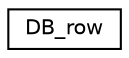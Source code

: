 digraph "Graphical Class Hierarchy"
{
 // LATEX_PDF_SIZE
  edge [fontname="Helvetica",fontsize="10",labelfontname="Helvetica",labelfontsize="10"];
  node [fontname="Helvetica",fontsize="10",shape=record];
  rankdir="LR";
  Node0 [label="DB_row",height=0.2,width=0.4,color="black", fillcolor="white", style="filled",URL="$classDB__row.html",tooltip=" "];
}
